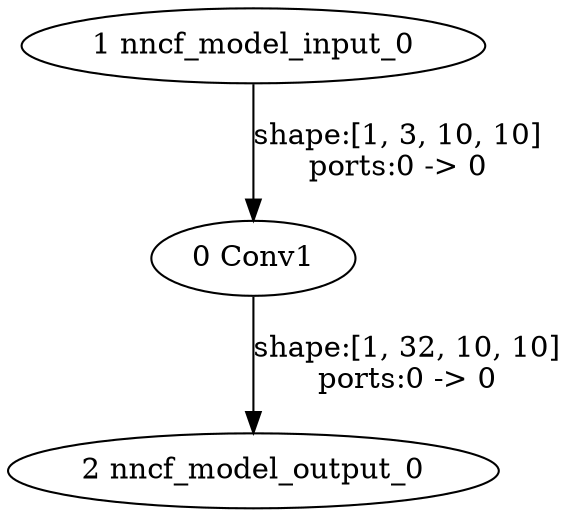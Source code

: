 strict digraph  {
"0 Conv1" [id=0, type=Conv];
"1 nncf_model_input_0" [id=1, type=nncf_model_input];
"2 nncf_model_output_0" [id=2, type=nncf_model_output];
"0 Conv1" -> "2 nncf_model_output_0"  [label="shape:[1, 32, 10, 10]\nports:0 -> 0", style=solid];
"1 nncf_model_input_0" -> "0 Conv1"  [label="shape:[1, 3, 10, 10]\nports:0 -> 0", style=solid];
}
